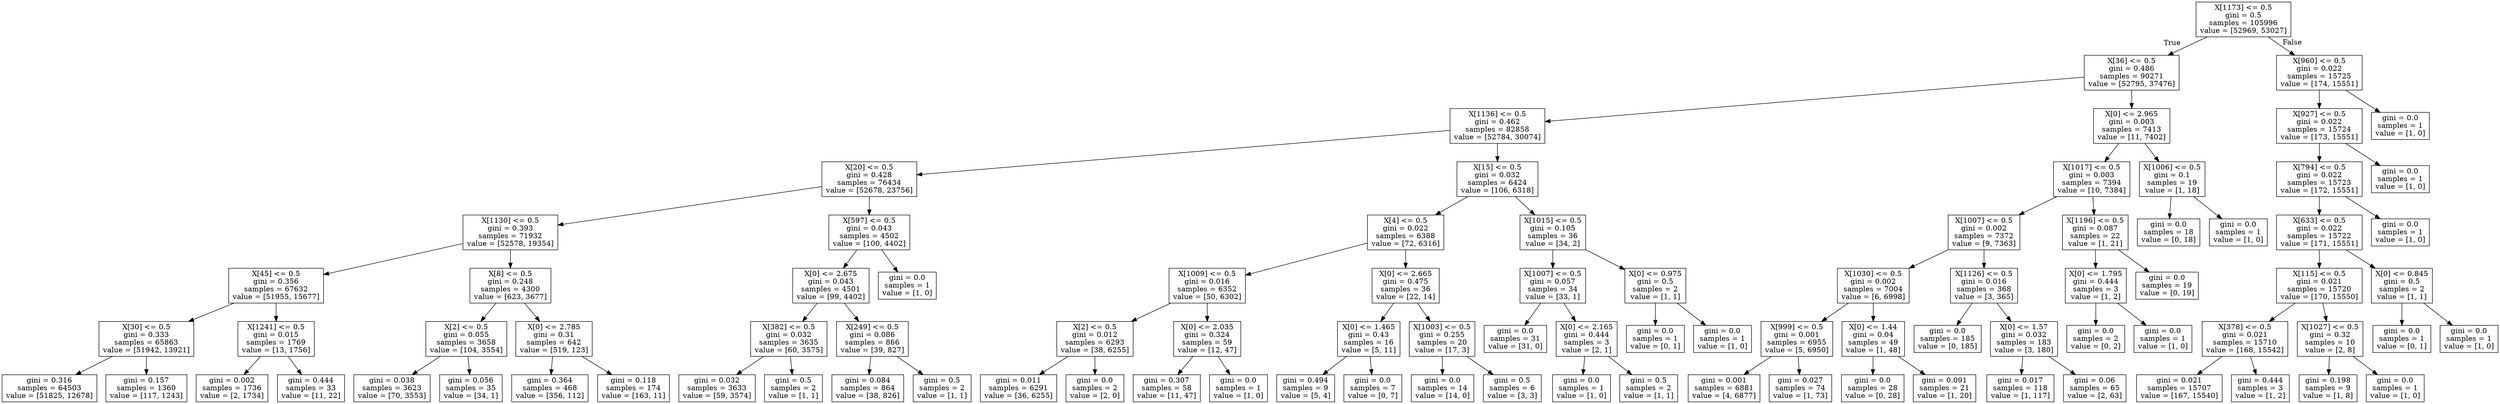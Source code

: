 digraph Tree {
node [shape=box] ;
0 [label="X[1173] <= 0.5\ngini = 0.5\nsamples = 105996\nvalue = [52969, 53027]"] ;
1 [label="X[36] <= 0.5\ngini = 0.486\nsamples = 90271\nvalue = [52795, 37476]"] ;
0 -> 1 [labeldistance=2.5, labelangle=45, headlabel="True"] ;
2 [label="X[1136] <= 0.5\ngini = 0.462\nsamples = 82858\nvalue = [52784, 30074]"] ;
1 -> 2 ;
3 [label="X[20] <= 0.5\ngini = 0.428\nsamples = 76434\nvalue = [52678, 23756]"] ;
2 -> 3 ;
4 [label="X[1130] <= 0.5\ngini = 0.393\nsamples = 71932\nvalue = [52578, 19354]"] ;
3 -> 4 ;
5 [label="X[45] <= 0.5\ngini = 0.356\nsamples = 67632\nvalue = [51955, 15677]"] ;
4 -> 5 ;
6 [label="X[30] <= 0.5\ngini = 0.333\nsamples = 65863\nvalue = [51942, 13921]"] ;
5 -> 6 ;
7 [label="gini = 0.316\nsamples = 64503\nvalue = [51825, 12678]"] ;
6 -> 7 ;
8 [label="gini = 0.157\nsamples = 1360\nvalue = [117, 1243]"] ;
6 -> 8 ;
9 [label="X[1241] <= 0.5\ngini = 0.015\nsamples = 1769\nvalue = [13, 1756]"] ;
5 -> 9 ;
10 [label="gini = 0.002\nsamples = 1736\nvalue = [2, 1734]"] ;
9 -> 10 ;
11 [label="gini = 0.444\nsamples = 33\nvalue = [11, 22]"] ;
9 -> 11 ;
12 [label="X[8] <= 0.5\ngini = 0.248\nsamples = 4300\nvalue = [623, 3677]"] ;
4 -> 12 ;
13 [label="X[2] <= 0.5\ngini = 0.055\nsamples = 3658\nvalue = [104, 3554]"] ;
12 -> 13 ;
14 [label="gini = 0.038\nsamples = 3623\nvalue = [70, 3553]"] ;
13 -> 14 ;
15 [label="gini = 0.056\nsamples = 35\nvalue = [34, 1]"] ;
13 -> 15 ;
16 [label="X[0] <= 2.785\ngini = 0.31\nsamples = 642\nvalue = [519, 123]"] ;
12 -> 16 ;
17 [label="gini = 0.364\nsamples = 468\nvalue = [356, 112]"] ;
16 -> 17 ;
18 [label="gini = 0.118\nsamples = 174\nvalue = [163, 11]"] ;
16 -> 18 ;
19 [label="X[597] <= 0.5\ngini = 0.043\nsamples = 4502\nvalue = [100, 4402]"] ;
3 -> 19 ;
20 [label="X[0] <= 2.675\ngini = 0.043\nsamples = 4501\nvalue = [99, 4402]"] ;
19 -> 20 ;
21 [label="X[382] <= 0.5\ngini = 0.032\nsamples = 3635\nvalue = [60, 3575]"] ;
20 -> 21 ;
22 [label="gini = 0.032\nsamples = 3633\nvalue = [59, 3574]"] ;
21 -> 22 ;
23 [label="gini = 0.5\nsamples = 2\nvalue = [1, 1]"] ;
21 -> 23 ;
24 [label="X[249] <= 0.5\ngini = 0.086\nsamples = 866\nvalue = [39, 827]"] ;
20 -> 24 ;
25 [label="gini = 0.084\nsamples = 864\nvalue = [38, 826]"] ;
24 -> 25 ;
26 [label="gini = 0.5\nsamples = 2\nvalue = [1, 1]"] ;
24 -> 26 ;
27 [label="gini = 0.0\nsamples = 1\nvalue = [1, 0]"] ;
19 -> 27 ;
28 [label="X[15] <= 0.5\ngini = 0.032\nsamples = 6424\nvalue = [106, 6318]"] ;
2 -> 28 ;
29 [label="X[4] <= 0.5\ngini = 0.022\nsamples = 6388\nvalue = [72, 6316]"] ;
28 -> 29 ;
30 [label="X[1009] <= 0.5\ngini = 0.016\nsamples = 6352\nvalue = [50, 6302]"] ;
29 -> 30 ;
31 [label="X[2] <= 0.5\ngini = 0.012\nsamples = 6293\nvalue = [38, 6255]"] ;
30 -> 31 ;
32 [label="gini = 0.011\nsamples = 6291\nvalue = [36, 6255]"] ;
31 -> 32 ;
33 [label="gini = 0.0\nsamples = 2\nvalue = [2, 0]"] ;
31 -> 33 ;
34 [label="X[0] <= 2.035\ngini = 0.324\nsamples = 59\nvalue = [12, 47]"] ;
30 -> 34 ;
35 [label="gini = 0.307\nsamples = 58\nvalue = [11, 47]"] ;
34 -> 35 ;
36 [label="gini = 0.0\nsamples = 1\nvalue = [1, 0]"] ;
34 -> 36 ;
37 [label="X[0] <= 2.665\ngini = 0.475\nsamples = 36\nvalue = [22, 14]"] ;
29 -> 37 ;
38 [label="X[0] <= 1.465\ngini = 0.43\nsamples = 16\nvalue = [5, 11]"] ;
37 -> 38 ;
39 [label="gini = 0.494\nsamples = 9\nvalue = [5, 4]"] ;
38 -> 39 ;
40 [label="gini = 0.0\nsamples = 7\nvalue = [0, 7]"] ;
38 -> 40 ;
41 [label="X[1003] <= 0.5\ngini = 0.255\nsamples = 20\nvalue = [17, 3]"] ;
37 -> 41 ;
42 [label="gini = 0.0\nsamples = 14\nvalue = [14, 0]"] ;
41 -> 42 ;
43 [label="gini = 0.5\nsamples = 6\nvalue = [3, 3]"] ;
41 -> 43 ;
44 [label="X[1015] <= 0.5\ngini = 0.105\nsamples = 36\nvalue = [34, 2]"] ;
28 -> 44 ;
45 [label="X[1007] <= 0.5\ngini = 0.057\nsamples = 34\nvalue = [33, 1]"] ;
44 -> 45 ;
46 [label="gini = 0.0\nsamples = 31\nvalue = [31, 0]"] ;
45 -> 46 ;
47 [label="X[0] <= 2.165\ngini = 0.444\nsamples = 3\nvalue = [2, 1]"] ;
45 -> 47 ;
48 [label="gini = 0.0\nsamples = 1\nvalue = [1, 0]"] ;
47 -> 48 ;
49 [label="gini = 0.5\nsamples = 2\nvalue = [1, 1]"] ;
47 -> 49 ;
50 [label="X[0] <= 0.975\ngini = 0.5\nsamples = 2\nvalue = [1, 1]"] ;
44 -> 50 ;
51 [label="gini = 0.0\nsamples = 1\nvalue = [0, 1]"] ;
50 -> 51 ;
52 [label="gini = 0.0\nsamples = 1\nvalue = [1, 0]"] ;
50 -> 52 ;
53 [label="X[0] <= 2.965\ngini = 0.003\nsamples = 7413\nvalue = [11, 7402]"] ;
1 -> 53 ;
54 [label="X[1017] <= 0.5\ngini = 0.003\nsamples = 7394\nvalue = [10, 7384]"] ;
53 -> 54 ;
55 [label="X[1007] <= 0.5\ngini = 0.002\nsamples = 7372\nvalue = [9, 7363]"] ;
54 -> 55 ;
56 [label="X[1030] <= 0.5\ngini = 0.002\nsamples = 7004\nvalue = [6, 6998]"] ;
55 -> 56 ;
57 [label="X[999] <= 0.5\ngini = 0.001\nsamples = 6955\nvalue = [5, 6950]"] ;
56 -> 57 ;
58 [label="gini = 0.001\nsamples = 6881\nvalue = [4, 6877]"] ;
57 -> 58 ;
59 [label="gini = 0.027\nsamples = 74\nvalue = [1, 73]"] ;
57 -> 59 ;
60 [label="X[0] <= 1.44\ngini = 0.04\nsamples = 49\nvalue = [1, 48]"] ;
56 -> 60 ;
61 [label="gini = 0.0\nsamples = 28\nvalue = [0, 28]"] ;
60 -> 61 ;
62 [label="gini = 0.091\nsamples = 21\nvalue = [1, 20]"] ;
60 -> 62 ;
63 [label="X[1126] <= 0.5\ngini = 0.016\nsamples = 368\nvalue = [3, 365]"] ;
55 -> 63 ;
64 [label="gini = 0.0\nsamples = 185\nvalue = [0, 185]"] ;
63 -> 64 ;
65 [label="X[0] <= 1.57\ngini = 0.032\nsamples = 183\nvalue = [3, 180]"] ;
63 -> 65 ;
66 [label="gini = 0.017\nsamples = 118\nvalue = [1, 117]"] ;
65 -> 66 ;
67 [label="gini = 0.06\nsamples = 65\nvalue = [2, 63]"] ;
65 -> 67 ;
68 [label="X[1196] <= 0.5\ngini = 0.087\nsamples = 22\nvalue = [1, 21]"] ;
54 -> 68 ;
69 [label="X[0] <= 1.795\ngini = 0.444\nsamples = 3\nvalue = [1, 2]"] ;
68 -> 69 ;
70 [label="gini = 0.0\nsamples = 2\nvalue = [0, 2]"] ;
69 -> 70 ;
71 [label="gini = 0.0\nsamples = 1\nvalue = [1, 0]"] ;
69 -> 71 ;
72 [label="gini = 0.0\nsamples = 19\nvalue = [0, 19]"] ;
68 -> 72 ;
73 [label="X[1006] <= 0.5\ngini = 0.1\nsamples = 19\nvalue = [1, 18]"] ;
53 -> 73 ;
74 [label="gini = 0.0\nsamples = 18\nvalue = [0, 18]"] ;
73 -> 74 ;
75 [label="gini = 0.0\nsamples = 1\nvalue = [1, 0]"] ;
73 -> 75 ;
76 [label="X[960] <= 0.5\ngini = 0.022\nsamples = 15725\nvalue = [174, 15551]"] ;
0 -> 76 [labeldistance=2.5, labelangle=-45, headlabel="False"] ;
77 [label="X[927] <= 0.5\ngini = 0.022\nsamples = 15724\nvalue = [173, 15551]"] ;
76 -> 77 ;
78 [label="X[794] <= 0.5\ngini = 0.022\nsamples = 15723\nvalue = [172, 15551]"] ;
77 -> 78 ;
79 [label="X[633] <= 0.5\ngini = 0.022\nsamples = 15722\nvalue = [171, 15551]"] ;
78 -> 79 ;
80 [label="X[115] <= 0.5\ngini = 0.021\nsamples = 15720\nvalue = [170, 15550]"] ;
79 -> 80 ;
81 [label="X[378] <= 0.5\ngini = 0.021\nsamples = 15710\nvalue = [168, 15542]"] ;
80 -> 81 ;
82 [label="gini = 0.021\nsamples = 15707\nvalue = [167, 15540]"] ;
81 -> 82 ;
83 [label="gini = 0.444\nsamples = 3\nvalue = [1, 2]"] ;
81 -> 83 ;
84 [label="X[1027] <= 0.5\ngini = 0.32\nsamples = 10\nvalue = [2, 8]"] ;
80 -> 84 ;
85 [label="gini = 0.198\nsamples = 9\nvalue = [1, 8]"] ;
84 -> 85 ;
86 [label="gini = 0.0\nsamples = 1\nvalue = [1, 0]"] ;
84 -> 86 ;
87 [label="X[0] <= 0.845\ngini = 0.5\nsamples = 2\nvalue = [1, 1]"] ;
79 -> 87 ;
88 [label="gini = 0.0\nsamples = 1\nvalue = [0, 1]"] ;
87 -> 88 ;
89 [label="gini = 0.0\nsamples = 1\nvalue = [1, 0]"] ;
87 -> 89 ;
90 [label="gini = 0.0\nsamples = 1\nvalue = [1, 0]"] ;
78 -> 90 ;
91 [label="gini = 0.0\nsamples = 1\nvalue = [1, 0]"] ;
77 -> 91 ;
92 [label="gini = 0.0\nsamples = 1\nvalue = [1, 0]"] ;
76 -> 92 ;
}